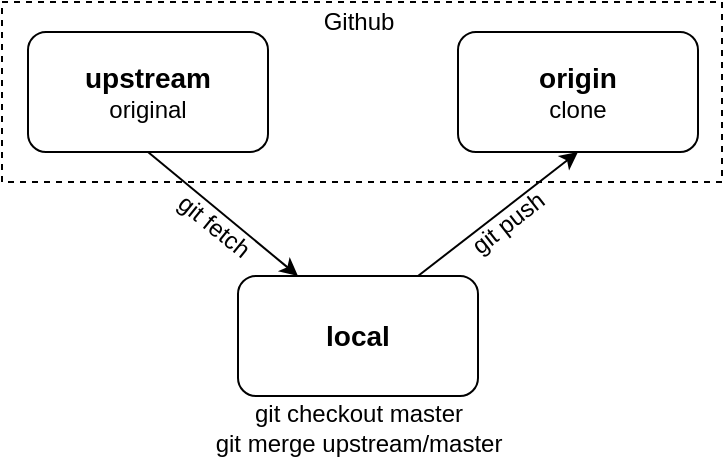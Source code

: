 <mxfile version="12.5.6"><diagram id="v6l5t7_C39Dm-FDhzMNq" name="Page-1"><mxGraphModel dx="644" dy="384" grid="1" gridSize="10" guides="1" tooltips="1" connect="1" arrows="1" fold="1" page="1" pageScale="1" pageWidth="827" pageHeight="1169" math="0" shadow="0"><root><mxCell id="0"/><mxCell id="1" parent="0"/><mxCell id="cLWP-1cctNbydl_oJMCu-11" value="" style="rounded=0;whiteSpace=wrap;html=1;labelBackgroundColor=none;fontColor=#000000;fillColor=none;dashed=1;" vertex="1" parent="1"><mxGeometry x="140" y="130" width="360" height="90" as="geometry"/></mxCell><mxCell id="cLWP-1cctNbydl_oJMCu-5" style="rounded=0;orthogonalLoop=1;jettySize=auto;html=1;entryX=0.25;entryY=0;entryDx=0;entryDy=0;exitX=0.5;exitY=1;exitDx=0;exitDy=0;" edge="1" parent="1" source="cLWP-1cctNbydl_oJMCu-1" target="cLWP-1cctNbydl_oJMCu-3"><mxGeometry relative="1" as="geometry"/></mxCell><mxCell id="cLWP-1cctNbydl_oJMCu-7" value="git fetch" style="text;html=1;align=center;verticalAlign=middle;resizable=0;points=[];labelBackgroundColor=none;rotation=39;" vertex="1" connectable="0" parent="cLWP-1cctNbydl_oJMCu-5"><mxGeometry x="0.487" relative="1" as="geometry"><mxPoint x="-23" y="-10" as="offset"/></mxGeometry></mxCell><mxCell id="cLWP-1cctNbydl_oJMCu-1" value="&lt;font style=&quot;font-size: 14px&quot;&gt;&lt;b&gt;upstream&lt;/b&gt;&lt;br&gt;&lt;/font&gt;original" style="rounded=1;whiteSpace=wrap;html=1;" vertex="1" parent="1"><mxGeometry x="153" y="145" width="120" height="60" as="geometry"/></mxCell><mxCell id="cLWP-1cctNbydl_oJMCu-2" value="&lt;b&gt;&lt;font style=&quot;font-size: 14px&quot;&gt;origin&lt;/font&gt;&lt;/b&gt;&lt;br&gt;clone" style="rounded=1;whiteSpace=wrap;html=1;" vertex="1" parent="1"><mxGeometry x="368" y="145" width="120" height="60" as="geometry"/></mxCell><mxCell id="cLWP-1cctNbydl_oJMCu-6" style="rounded=0;orthogonalLoop=1;jettySize=auto;html=1;exitX=0.75;exitY=0;exitDx=0;exitDy=0;entryX=0.5;entryY=1;entryDx=0;entryDy=0;" edge="1" parent="1" source="cLWP-1cctNbydl_oJMCu-3" target="cLWP-1cctNbydl_oJMCu-2"><mxGeometry relative="1" as="geometry"/></mxCell><mxCell id="cLWP-1cctNbydl_oJMCu-9" value="git push" style="text;html=1;align=center;verticalAlign=middle;resizable=0;points=[];labelBackgroundColor=none;rotation=322;" vertex="1" connectable="0" parent="cLWP-1cctNbydl_oJMCu-6"><mxGeometry x="0.501" y="-2" relative="1" as="geometry"><mxPoint x="-17" y="19" as="offset"/></mxGeometry></mxCell><mxCell id="cLWP-1cctNbydl_oJMCu-3" value="&lt;font&gt;&lt;span style=&quot;font-size: 14px&quot;&gt;&lt;b&gt;local&lt;/b&gt;&lt;/span&gt;&lt;br&gt;&lt;/font&gt;" style="rounded=1;whiteSpace=wrap;html=1;" vertex="1" parent="1"><mxGeometry x="258" y="267" width="120" height="60" as="geometry"/></mxCell><mxCell id="cLWP-1cctNbydl_oJMCu-10" value="git checkout master&lt;br&gt;git merge upstream/master" style="text;html=1;align=center;verticalAlign=middle;resizable=0;points=[];autosize=1;" vertex="1" parent="1"><mxGeometry x="238" y="328" width="160" height="30" as="geometry"/></mxCell><mxCell id="cLWP-1cctNbydl_oJMCu-12" value="&lt;font style=&quot;font-size: 12px&quot;&gt;Github&lt;/font&gt;" style="text;html=1;align=center;verticalAlign=middle;resizable=0;points=[];autosize=1;fontColor=#000000;" vertex="1" parent="1"><mxGeometry x="293" y="130" width="50" height="20" as="geometry"/></mxCell></root></mxGraphModel></diagram></mxfile>
